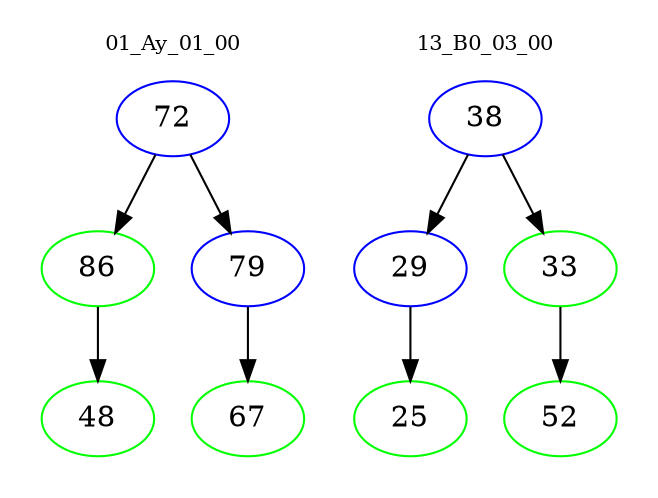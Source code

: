 digraph{
subgraph cluster_0 {
color = white
label = "01_Ay_01_00";
fontsize=10;
T0_72 [label="72", color="blue"]
T0_72 -> T0_86 [color="black"]
T0_86 [label="86", color="green"]
T0_86 -> T0_48 [color="black"]
T0_48 [label="48", color="green"]
T0_72 -> T0_79 [color="black"]
T0_79 [label="79", color="blue"]
T0_79 -> T0_67 [color="black"]
T0_67 [label="67", color="green"]
}
subgraph cluster_1 {
color = white
label = "13_B0_03_00";
fontsize=10;
T1_38 [label="38", color="blue"]
T1_38 -> T1_29 [color="black"]
T1_29 [label="29", color="blue"]
T1_29 -> T1_25 [color="black"]
T1_25 [label="25", color="green"]
T1_38 -> T1_33 [color="black"]
T1_33 [label="33", color="green"]
T1_33 -> T1_52 [color="black"]
T1_52 [label="52", color="green"]
}
}
